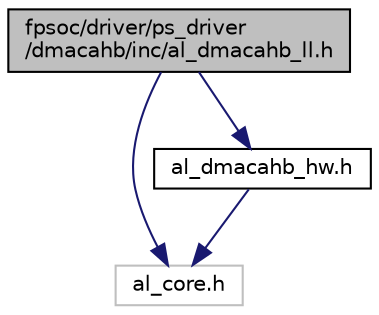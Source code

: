 digraph "fpsoc/driver/ps_driver/dmacahb/inc/al_dmacahb_ll.h"
{
  edge [fontname="Helvetica",fontsize="10",labelfontname="Helvetica",labelfontsize="10"];
  node [fontname="Helvetica",fontsize="10",shape=record];
  Node0 [label="fpsoc/driver/ps_driver\l/dmacahb/inc/al_dmacahb_ll.h",height=0.2,width=0.4,color="black", fillcolor="grey75", style="filled", fontcolor="black"];
  Node0 -> Node1 [color="midnightblue",fontsize="10",style="solid",fontname="Helvetica"];
  Node1 [label="al_core.h",height=0.2,width=0.4,color="grey75", fillcolor="white", style="filled"];
  Node0 -> Node2 [color="midnightblue",fontsize="10",style="solid",fontname="Helvetica"];
  Node2 [label="al_dmacahb_hw.h",height=0.2,width=0.4,color="black", fillcolor="white", style="filled",URL="$al__dmacahb__hw_8h.html"];
  Node2 -> Node1 [color="midnightblue",fontsize="10",style="solid",fontname="Helvetica"];
}
